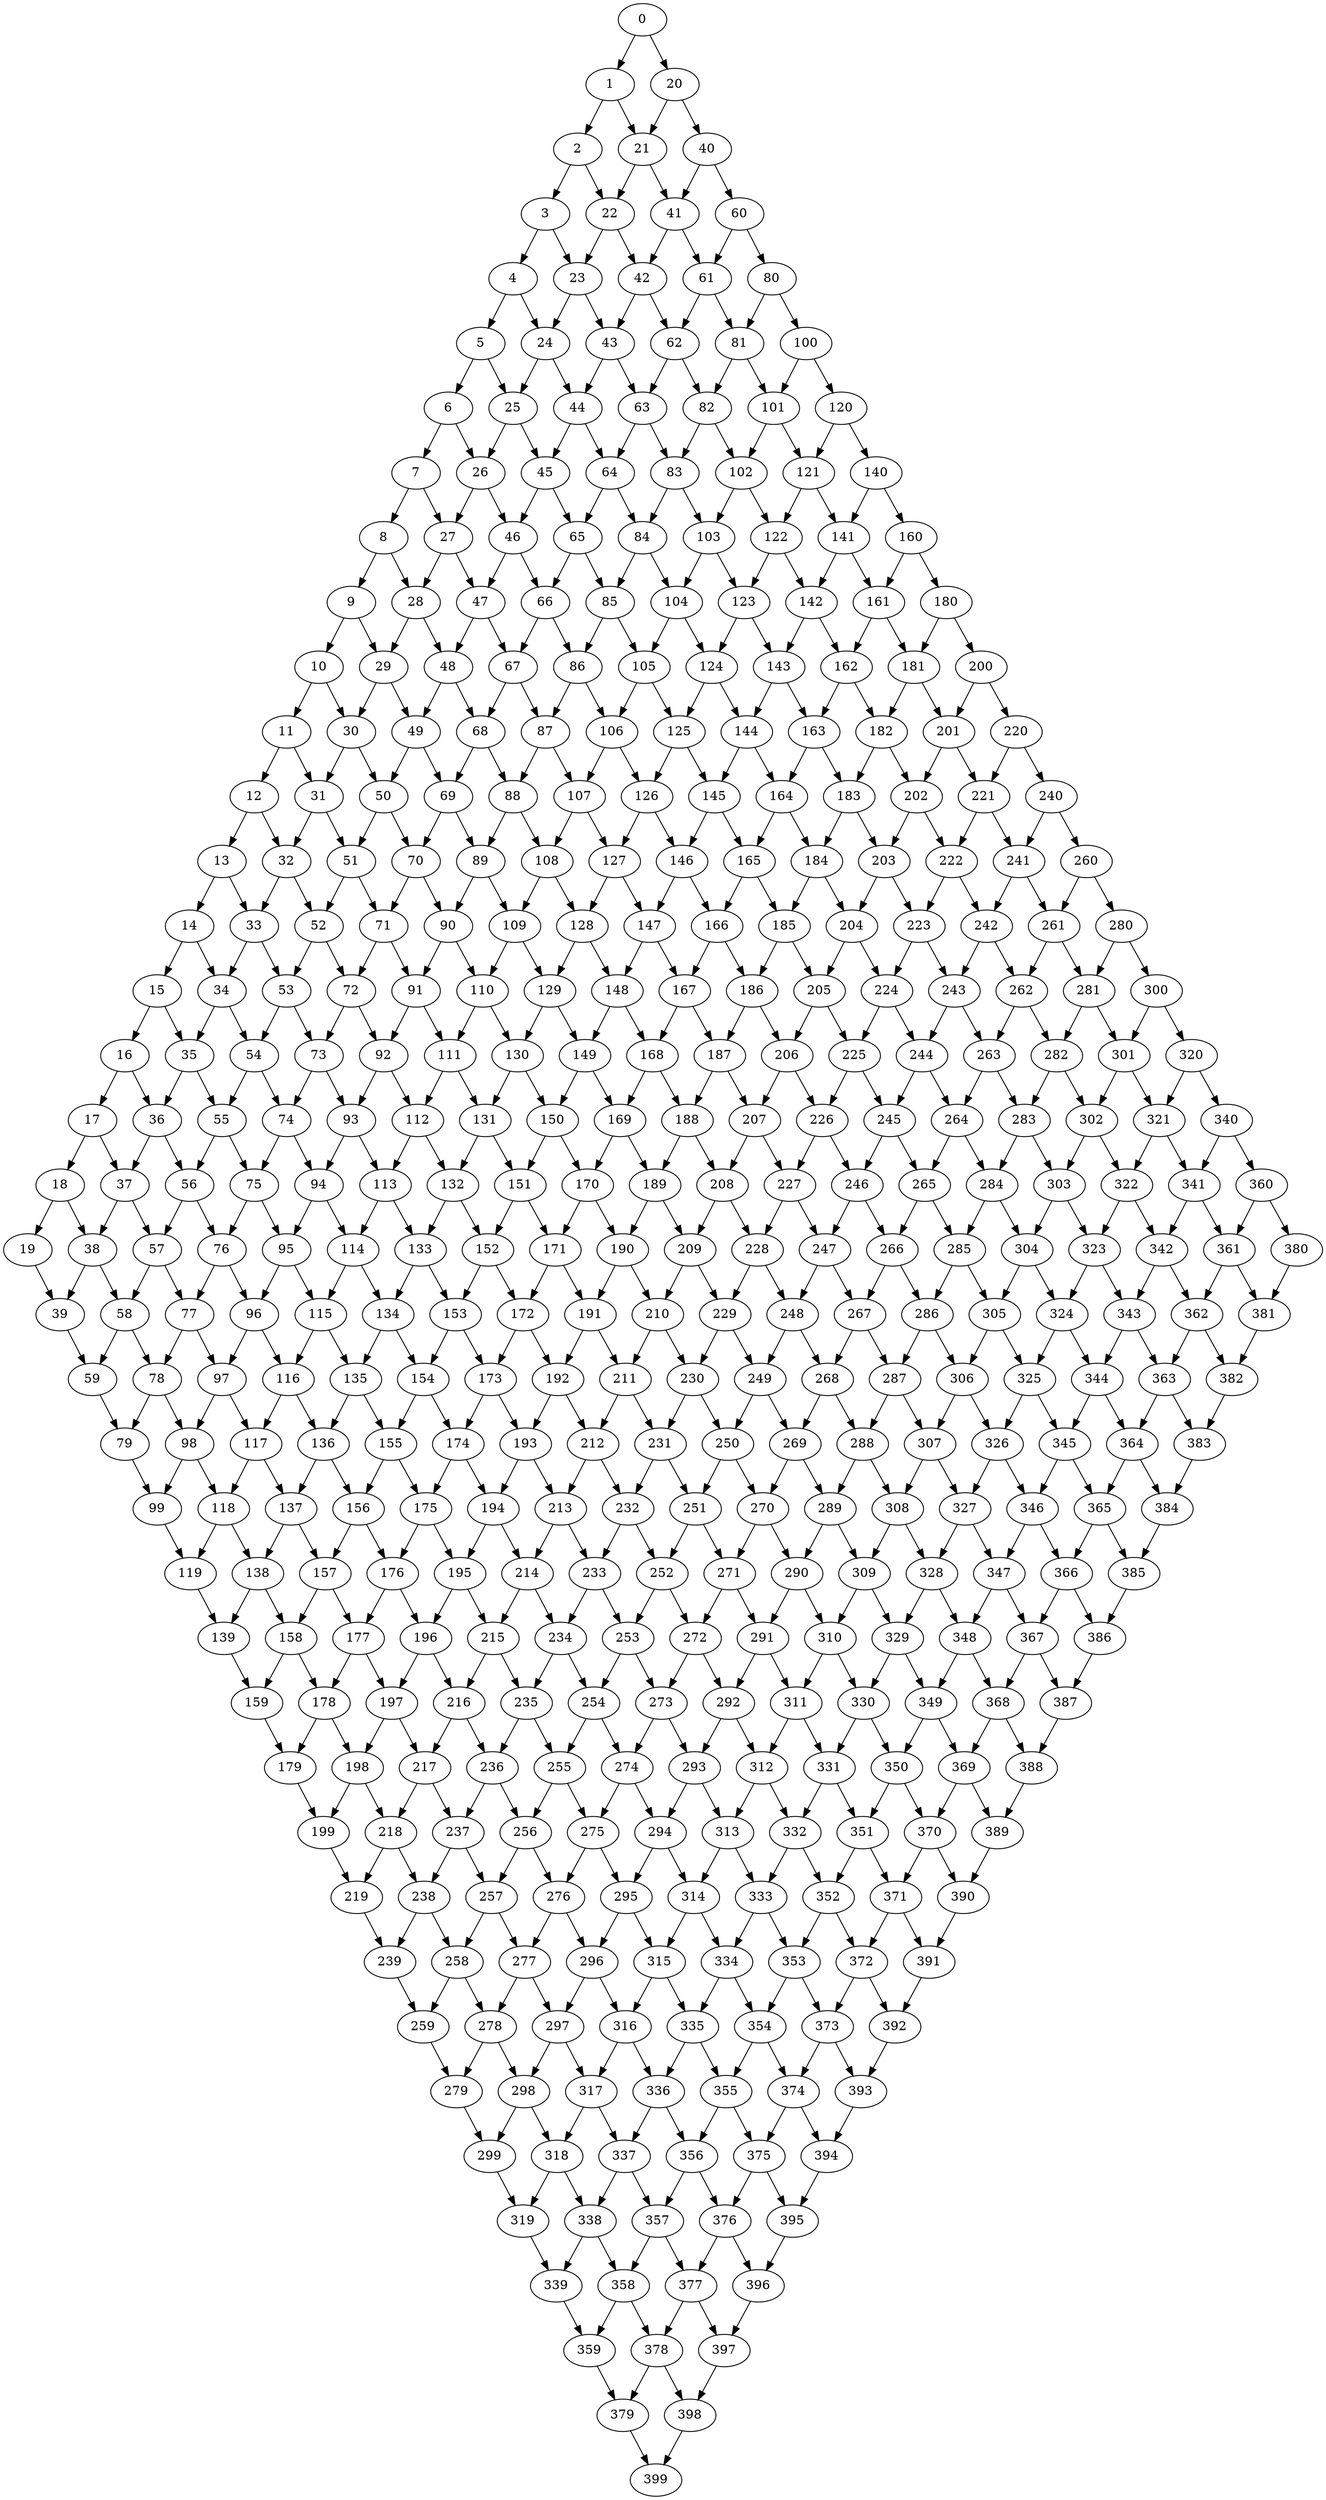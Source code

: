 digraph {0 -> 1[Label=8];
0 -> 20[Label=1];
1 -> 2[Label=10];
1 -> 21[Label=2];
2 -> 3[Label=4];
2 -> 22[Label=3];
3 -> 4[Label=1];
3 -> 23[Label=10];
4 -> 5[Label=7];
4 -> 24[Label=10];
5 -> 6[Label=6];
5 -> 25[Label=7];
6 -> 7[Label=1];
6 -> 26[Label=8];
7 -> 8[Label=4];
7 -> 27[Label=9];
8 -> 9[Label=9];
8 -> 28[Label=8];
9 -> 10[Label=6];
9 -> 29[Label=8];
10 -> 11[Label=9];
10 -> 30[Label=8];
11 -> 12[Label=4];
11 -> 31[Label=10];
12 -> 13[Label=3];
12 -> 32[Label=9];
13 -> 14[Label=9];
13 -> 33[Label=3];
14 -> 15[Label=5];
14 -> 34[Label=2];
15 -> 16[Label=8];
15 -> 35[Label=3];
16 -> 17[Label=2];
16 -> 36[Label=10];
17 -> 18[Label=5];
17 -> 37[Label=10];
18 -> 19[Label=4];
18 -> 38[Label=2];
19 -> 39[Label=9];
20 -> 21[Label=2];
20 -> 40[Label=7];
21 -> 22[Label=3];
21 -> 41[Label=4];
22 -> 23[Label=10];
22 -> 42[Label=6];
23 -> 24[Label=3];
23 -> 43[Label=7];
24 -> 25[Label=7];
24 -> 44[Label=8];
25 -> 26[Label=9];
25 -> 45[Label=4];
26 -> 27[Label=2];
26 -> 46[Label=4];
27 -> 28[Label=10];
27 -> 47[Label=2];
28 -> 29[Label=2];
28 -> 48[Label=6];
29 -> 30[Label=8];
29 -> 49[Label=5];
30 -> 31[Label=10];
30 -> 50[Label=8];
31 -> 32[Label=10];
31 -> 51[Label=7];
32 -> 33[Label=2];
32 -> 52[Label=2];
33 -> 34[Label=6];
33 -> 53[Label=8];
34 -> 35[Label=2];
34 -> 54[Label=7];
35 -> 36[Label=4];
35 -> 55[Label=3];
36 -> 37[Label=7];
36 -> 56[Label=2];
37 -> 38[Label=5];
37 -> 57[Label=7];
38 -> 39[Label=7];
38 -> 58[Label=2];
39 -> 59[Label=4];
40 -> 41[Label=9];
40 -> 60[Label=6];
41 -> 42[Label=7];
41 -> 61[Label=6];
42 -> 43[Label=3];
42 -> 62[Label=2];
43 -> 44[Label=2];
43 -> 63[Label=4];
44 -> 45[Label=7];
44 -> 64[Label=3];
45 -> 46[Label=2];
45 -> 65[Label=1];
46 -> 47[Label=6];
46 -> 66[Label=10];
47 -> 48[Label=4];
47 -> 67[Label=3];
48 -> 49[Label=9];
48 -> 68[Label=1];
49 -> 50[Label=5];
49 -> 69[Label=9];
50 -> 51[Label=3];
50 -> 70[Label=3];
51 -> 52[Label=2];
51 -> 71[Label=3];
52 -> 53[Label=10];
52 -> 72[Label=1];
53 -> 54[Label=10];
53 -> 73[Label=9];
54 -> 55[Label=5];
54 -> 74[Label=3];
55 -> 56[Label=9];
55 -> 75[Label=6];
56 -> 57[Label=8];
56 -> 76[Label=4];
57 -> 58[Label=6];
57 -> 77[Label=4];
58 -> 59[Label=7];
58 -> 78[Label=3];
59 -> 79[Label=9];
60 -> 61[Label=8];
60 -> 80[Label=9];
61 -> 62[Label=1];
61 -> 81[Label=3];
62 -> 63[Label=1];
62 -> 82[Label=4];
63 -> 64[Label=10];
63 -> 83[Label=2];
64 -> 65[Label=6];
64 -> 84[Label=9];
65 -> 66[Label=9];
65 -> 85[Label=8];
66 -> 67[Label=2];
66 -> 86[Label=9];
67 -> 68[Label=9];
67 -> 87[Label=1];
68 -> 69[Label=9];
68 -> 88[Label=1];
69 -> 70[Label=2];
69 -> 89[Label=2];
70 -> 71[Label=6];
70 -> 90[Label=4];
71 -> 72[Label=8];
71 -> 91[Label=1];
72 -> 73[Label=6];
72 -> 92[Label=1];
73 -> 74[Label=2];
73 -> 93[Label=6];
74 -> 75[Label=2];
74 -> 94[Label=5];
75 -> 76[Label=6];
75 -> 95[Label=10];
76 -> 77[Label=10];
76 -> 96[Label=5];
77 -> 78[Label=3];
77 -> 97[Label=10];
78 -> 79[Label=7];
78 -> 98[Label=9];
79 -> 99[Label=2];
80 -> 81[Label=3];
80 -> 100[Label=5];
81 -> 82[Label=2];
81 -> 101[Label=3];
82 -> 83[Label=7];
82 -> 102[Label=7];
83 -> 84[Label=9];
83 -> 103[Label=7];
84 -> 85[Label=4];
84 -> 104[Label=9];
85 -> 86[Label=8];
85 -> 105[Label=7];
86 -> 87[Label=3];
86 -> 106[Label=4];
87 -> 88[Label=8];
87 -> 107[Label=3];
88 -> 89[Label=5];
88 -> 108[Label=1];
89 -> 90[Label=1];
89 -> 109[Label=10];
90 -> 91[Label=6];
90 -> 110[Label=5];
91 -> 92[Label=7];
91 -> 111[Label=9];
92 -> 93[Label=4];
92 -> 112[Label=8];
93 -> 94[Label=10];
93 -> 113[Label=8];
94 -> 95[Label=6];
94 -> 114[Label=3];
95 -> 96[Label=4];
95 -> 115[Label=3];
96 -> 97[Label=4];
96 -> 116[Label=7];
97 -> 98[Label=1];
97 -> 117[Label=9];
98 -> 99[Label=3];
98 -> 118[Label=7];
99 -> 119[Label=10];
100 -> 101[Label=4];
100 -> 120[Label=8];
101 -> 102[Label=8];
101 -> 121[Label=8];
102 -> 103[Label=9];
102 -> 122[Label=3];
103 -> 104[Label=9];
103 -> 123[Label=3];
104 -> 105[Label=1];
104 -> 124[Label=5];
105 -> 106[Label=2];
105 -> 125[Label=3];
106 -> 107[Label=3];
106 -> 126[Label=10];
107 -> 108[Label=4];
107 -> 127[Label=8];
108 -> 109[Label=7];
108 -> 128[Label=5];
109 -> 110[Label=9];
109 -> 129[Label=5];
110 -> 111[Label=4];
110 -> 130[Label=9];
111 -> 112[Label=7];
111 -> 131[Label=7];
112 -> 113[Label=7];
112 -> 132[Label=6];
113 -> 114[Label=2];
113 -> 133[Label=2];
114 -> 115[Label=9];
114 -> 134[Label=1];
115 -> 116[Label=1];
115 -> 135[Label=3];
116 -> 117[Label=2];
116 -> 136[Label=7];
117 -> 118[Label=1];
117 -> 137[Label=10];
118 -> 119[Label=5];
118 -> 138[Label=7];
119 -> 139[Label=8];
120 -> 121[Label=7];
120 -> 140[Label=7];
121 -> 122[Label=5];
121 -> 141[Label=1];
122 -> 123[Label=1];
122 -> 142[Label=1];
123 -> 124[Label=4];
123 -> 143[Label=3];
124 -> 125[Label=5];
124 -> 144[Label=9];
125 -> 126[Label=1];
125 -> 145[Label=9];
126 -> 127[Label=5];
126 -> 146[Label=4];
127 -> 128[Label=9];
127 -> 147[Label=6];
128 -> 129[Label=2];
128 -> 148[Label=5];
129 -> 130[Label=5];
129 -> 149[Label=9];
130 -> 131[Label=5];
130 -> 150[Label=7];
131 -> 132[Label=9];
131 -> 151[Label=10];
132 -> 133[Label=5];
132 -> 152[Label=8];
133 -> 134[Label=6];
133 -> 153[Label=2];
134 -> 135[Label=1];
134 -> 154[Label=4];
135 -> 136[Label=6];
135 -> 155[Label=8];
136 -> 137[Label=9];
136 -> 156[Label=8];
137 -> 138[Label=1];
137 -> 157[Label=9];
138 -> 139[Label=9];
138 -> 158[Label=6];
139 -> 159[Label=7];
140 -> 141[Label=7];
140 -> 160[Label=8];
141 -> 142[Label=3];
141 -> 161[Label=5];
142 -> 143[Label=8];
142 -> 162[Label=7];
143 -> 144[Label=2];
143 -> 163[Label=1];
144 -> 145[Label=6];
144 -> 164[Label=1];
145 -> 146[Label=9];
145 -> 165[Label=3];
146 -> 147[Label=7];
146 -> 166[Label=7];
147 -> 148[Label=1];
147 -> 167[Label=7];
148 -> 149[Label=5];
148 -> 168[Label=3];
149 -> 150[Label=8];
149 -> 169[Label=2];
150 -> 151[Label=7];
150 -> 170[Label=7];
151 -> 152[Label=3];
151 -> 171[Label=9];
152 -> 153[Label=7];
152 -> 172[Label=4];
153 -> 154[Label=6];
153 -> 173[Label=4];
154 -> 155[Label=8];
154 -> 174[Label=10];
155 -> 156[Label=10];
155 -> 175[Label=6];
156 -> 157[Label=5];
156 -> 176[Label=1];
157 -> 158[Label=1];
157 -> 177[Label=6];
158 -> 159[Label=1];
158 -> 178[Label=5];
159 -> 179[Label=1];
160 -> 161[Label=4];
160 -> 180[Label=1];
161 -> 162[Label=5];
161 -> 181[Label=10];
162 -> 163[Label=10];
162 -> 182[Label=4];
163 -> 164[Label=7];
163 -> 183[Label=5];
164 -> 165[Label=6];
164 -> 184[Label=10];
165 -> 166[Label=1];
165 -> 185[Label=3];
166 -> 167[Label=10];
166 -> 186[Label=9];
167 -> 168[Label=3];
167 -> 187[Label=8];
168 -> 169[Label=3];
168 -> 188[Label=1];
169 -> 170[Label=9];
169 -> 189[Label=2];
170 -> 171[Label=8];
170 -> 190[Label=7];
171 -> 172[Label=3];
171 -> 191[Label=1];
172 -> 173[Label=8];
172 -> 192[Label=10];
173 -> 174[Label=6];
173 -> 193[Label=3];
174 -> 175[Label=9];
174 -> 194[Label=2];
175 -> 176[Label=9];
175 -> 195[Label=3];
176 -> 177[Label=9];
176 -> 196[Label=5];
177 -> 178[Label=4];
177 -> 197[Label=2];
178 -> 179[Label=9];
178 -> 198[Label=3];
179 -> 199[Label=10];
180 -> 181[Label=8];
180 -> 200[Label=10];
181 -> 182[Label=2];
181 -> 201[Label=5];
182 -> 183[Label=2];
182 -> 202[Label=7];
183 -> 184[Label=10];
183 -> 203[Label=1];
184 -> 185[Label=2];
184 -> 204[Label=6];
185 -> 186[Label=1];
185 -> 205[Label=1];
186 -> 187[Label=2];
186 -> 206[Label=7];
187 -> 188[Label=7];
187 -> 207[Label=3];
188 -> 189[Label=9];
188 -> 208[Label=5];
189 -> 190[Label=8];
189 -> 209[Label=4];
190 -> 191[Label=1];
190 -> 210[Label=6];
191 -> 192[Label=5];
191 -> 211[Label=10];
192 -> 193[Label=6];
192 -> 212[Label=2];
193 -> 194[Label=7];
193 -> 213[Label=1];
194 -> 195[Label=6];
194 -> 214[Label=7];
195 -> 196[Label=4];
195 -> 215[Label=4];
196 -> 197[Label=2];
196 -> 216[Label=3];
197 -> 198[Label=2];
197 -> 217[Label=8];
198 -> 199[Label=6];
198 -> 218[Label=6];
199 -> 219[Label=10];
200 -> 201[Label=5];
200 -> 220[Label=3];
201 -> 202[Label=9];
201 -> 221[Label=4];
202 -> 203[Label=2];
202 -> 222[Label=5];
203 -> 204[Label=4];
203 -> 223[Label=1];
204 -> 205[Label=7];
204 -> 224[Label=10];
205 -> 206[Label=1];
205 -> 225[Label=6];
206 -> 207[Label=6];
206 -> 226[Label=5];
207 -> 208[Label=7];
207 -> 227[Label=2];
208 -> 209[Label=8];
208 -> 228[Label=10];
209 -> 210[Label=9];
209 -> 229[Label=7];
210 -> 211[Label=9];
210 -> 230[Label=4];
211 -> 212[Label=10];
211 -> 231[Label=1];
212 -> 213[Label=6];
212 -> 232[Label=1];
213 -> 214[Label=10];
213 -> 233[Label=9];
214 -> 215[Label=8];
214 -> 234[Label=10];
215 -> 216[Label=8];
215 -> 235[Label=3];
216 -> 217[Label=7];
216 -> 236[Label=6];
217 -> 218[Label=1];
217 -> 237[Label=6];
218 -> 219[Label=2];
218 -> 238[Label=6];
219 -> 239[Label=10];
220 -> 221[Label=6];
220 -> 240[Label=5];
221 -> 222[Label=8];
221 -> 241[Label=8];
222 -> 223[Label=8];
222 -> 242[Label=10];
223 -> 224[Label=7];
223 -> 243[Label=5];
224 -> 225[Label=7];
224 -> 244[Label=7];
225 -> 226[Label=2];
225 -> 245[Label=3];
226 -> 227[Label=1];
226 -> 246[Label=4];
227 -> 228[Label=1];
227 -> 247[Label=4];
228 -> 229[Label=2];
228 -> 248[Label=10];
229 -> 230[Label=2];
229 -> 249[Label=4];
230 -> 231[Label=9];
230 -> 250[Label=9];
231 -> 232[Label=9];
231 -> 251[Label=4];
232 -> 233[Label=6];
232 -> 252[Label=7];
233 -> 234[Label=6];
233 -> 253[Label=10];
234 -> 235[Label=9];
234 -> 254[Label=2];
235 -> 236[Label=5];
235 -> 255[Label=7];
236 -> 237[Label=9];
236 -> 256[Label=4];
237 -> 238[Label=5];
237 -> 257[Label=3];
238 -> 239[Label=3];
238 -> 258[Label=9];
239 -> 259[Label=8];
240 -> 241[Label=1];
240 -> 260[Label=1];
241 -> 242[Label=5];
241 -> 261[Label=5];
242 -> 243[Label=2];
242 -> 262[Label=6];
243 -> 244[Label=3];
243 -> 263[Label=5];
244 -> 245[Label=6];
244 -> 264[Label=6];
245 -> 246[Label=5];
245 -> 265[Label=6];
246 -> 247[Label=6];
246 -> 266[Label=5];
247 -> 248[Label=2];
247 -> 267[Label=6];
248 -> 249[Label=5];
248 -> 268[Label=4];
249 -> 250[Label=7];
249 -> 269[Label=7];
250 -> 251[Label=10];
250 -> 270[Label=3];
251 -> 252[Label=2];
251 -> 271[Label=3];
252 -> 253[Label=5];
252 -> 272[Label=6];
253 -> 254[Label=3];
253 -> 273[Label=1];
254 -> 255[Label=2];
254 -> 274[Label=3];
255 -> 256[Label=2];
255 -> 275[Label=5];
256 -> 257[Label=9];
256 -> 276[Label=3];
257 -> 258[Label=7];
257 -> 277[Label=8];
258 -> 259[Label=7];
258 -> 278[Label=10];
259 -> 279[Label=7];
260 -> 261[Label=9];
260 -> 280[Label=5];
261 -> 262[Label=1];
261 -> 281[Label=7];
262 -> 263[Label=6];
262 -> 282[Label=2];
263 -> 264[Label=7];
263 -> 283[Label=7];
264 -> 265[Label=7];
264 -> 284[Label=1];
265 -> 266[Label=9];
265 -> 285[Label=1];
266 -> 267[Label=5];
266 -> 286[Label=7];
267 -> 268[Label=3];
267 -> 287[Label=10];
268 -> 269[Label=2];
268 -> 288[Label=9];
269 -> 270[Label=2];
269 -> 289[Label=6];
270 -> 271[Label=1];
270 -> 290[Label=6];
271 -> 272[Label=7];
271 -> 291[Label=7];
272 -> 273[Label=3];
272 -> 292[Label=1];
273 -> 274[Label=7];
273 -> 293[Label=7];
274 -> 275[Label=3];
274 -> 294[Label=3];
275 -> 276[Label=8];
275 -> 295[Label=4];
276 -> 277[Label=3];
276 -> 296[Label=7];
277 -> 278[Label=6];
277 -> 297[Label=5];
278 -> 279[Label=10];
278 -> 298[Label=8];
279 -> 299[Label=5];
280 -> 281[Label=3];
280 -> 300[Label=5];
281 -> 282[Label=6];
281 -> 301[Label=3];
282 -> 283[Label=9];
282 -> 302[Label=10];
283 -> 284[Label=10];
283 -> 303[Label=9];
284 -> 285[Label=9];
284 -> 304[Label=5];
285 -> 286[Label=8];
285 -> 305[Label=3];
286 -> 287[Label=3];
286 -> 306[Label=6];
287 -> 288[Label=8];
287 -> 307[Label=8];
288 -> 289[Label=10];
288 -> 308[Label=7];
289 -> 290[Label=6];
289 -> 309[Label=1];
290 -> 291[Label=5];
290 -> 310[Label=6];
291 -> 292[Label=9];
291 -> 311[Label=2];
292 -> 293[Label=9];
292 -> 312[Label=3];
293 -> 294[Label=2];
293 -> 313[Label=4];
294 -> 295[Label=8];
294 -> 314[Label=8];
295 -> 296[Label=5];
295 -> 315[Label=2];
296 -> 297[Label=8];
296 -> 316[Label=5];
297 -> 298[Label=7];
297 -> 317[Label=3];
298 -> 299[Label=1];
298 -> 318[Label=10];
299 -> 319[Label=3];
300 -> 301[Label=8];
300 -> 320[Label=2];
301 -> 302[Label=6];
301 -> 321[Label=3];
302 -> 303[Label=3];
302 -> 322[Label=6];
303 -> 304[Label=7];
303 -> 323[Label=1];
304 -> 305[Label=1];
304 -> 324[Label=1];
305 -> 306[Label=6];
305 -> 325[Label=10];
306 -> 307[Label=6];
306 -> 326[Label=2];
307 -> 308[Label=6];
307 -> 327[Label=5];
308 -> 309[Label=10];
308 -> 328[Label=9];
309 -> 310[Label=4];
309 -> 329[Label=1];
310 -> 311[Label=3];
310 -> 330[Label=3];
311 -> 312[Label=9];
311 -> 331[Label=8];
312 -> 313[Label=3];
312 -> 332[Label=10];
313 -> 314[Label=10];
313 -> 333[Label=8];
314 -> 315[Label=2];
314 -> 334[Label=3];
315 -> 316[Label=1];
315 -> 335[Label=8];
316 -> 317[Label=6];
316 -> 336[Label=4];
317 -> 318[Label=3];
317 -> 337[Label=2];
318 -> 319[Label=4];
318 -> 338[Label=7];
319 -> 339[Label=9];
320 -> 321[Label=2];
320 -> 340[Label=6];
321 -> 322[Label=3];
321 -> 341[Label=8];
322 -> 323[Label=1];
322 -> 342[Label=2];
323 -> 324[Label=3];
323 -> 343[Label=9];
324 -> 325[Label=8];
324 -> 344[Label=7];
325 -> 326[Label=8];
325 -> 345[Label=7];
326 -> 327[Label=3];
326 -> 346[Label=3];
327 -> 328[Label=7];
327 -> 347[Label=1];
328 -> 329[Label=10];
328 -> 348[Label=3];
329 -> 330[Label=2];
329 -> 349[Label=7];
330 -> 331[Label=8];
330 -> 350[Label=7];
331 -> 332[Label=9];
331 -> 351[Label=1];
332 -> 333[Label=5];
332 -> 352[Label=8];
333 -> 334[Label=10];
333 -> 353[Label=10];
334 -> 335[Label=3];
334 -> 354[Label=2];
335 -> 336[Label=4];
335 -> 355[Label=10];
336 -> 337[Label=3];
336 -> 356[Label=9];
337 -> 338[Label=2];
337 -> 357[Label=8];
338 -> 339[Label=6];
338 -> 358[Label=1];
339 -> 359[Label=1];
340 -> 341[Label=5];
340 -> 360[Label=3];
341 -> 342[Label=3];
341 -> 361[Label=3];
342 -> 343[Label=1];
342 -> 362[Label=3];
343 -> 344[Label=5];
343 -> 363[Label=6];
344 -> 345[Label=4];
344 -> 364[Label=8];
345 -> 346[Label=1];
345 -> 365[Label=8];
346 -> 347[Label=7];
346 -> 366[Label=3];
347 -> 348[Label=6];
347 -> 367[Label=8];
348 -> 349[Label=6];
348 -> 368[Label=6];
349 -> 350[Label=3];
349 -> 369[Label=10];
350 -> 351[Label=6];
350 -> 370[Label=9];
351 -> 352[Label=8];
351 -> 371[Label=7];
352 -> 353[Label=3];
352 -> 372[Label=5];
353 -> 354[Label=9];
353 -> 373[Label=10];
354 -> 355[Label=8];
354 -> 374[Label=6];
355 -> 356[Label=8];
355 -> 375[Label=10];
356 -> 357[Label=7];
356 -> 376[Label=9];
357 -> 358[Label=8];
357 -> 377[Label=7];
358 -> 359[Label=4];
358 -> 378[Label=3];
359 -> 379[Label=10];
360 -> 361[Label=3];
360 -> 380[Label=10];
361 -> 362[Label=5];
361 -> 381[Label=8];
362 -> 363[Label=9];
362 -> 382[Label=1];
363 -> 364[Label=4];
363 -> 383[Label=9];
364 -> 365[Label=5];
364 -> 384[Label=4];
365 -> 366[Label=7];
365 -> 385[Label=3];
366 -> 367[Label=9];
366 -> 386[Label=4];
367 -> 368[Label=9];
367 -> 387[Label=8];
368 -> 369[Label=2];
368 -> 388[Label=9];
369 -> 370[Label=5];
369 -> 389[Label=4];
370 -> 371[Label=8];
370 -> 390[Label=3];
371 -> 372[Label=2];
371 -> 391[Label=4];
372 -> 373[Label=9];
372 -> 392[Label=1];
373 -> 374[Label=5];
373 -> 393[Label=10];
374 -> 375[Label=1];
374 -> 394[Label=8];
375 -> 376[Label=7];
375 -> 395[Label=8];
376 -> 377[Label=8];
376 -> 396[Label=6];
377 -> 378[Label=4];
377 -> 397[Label=7];
378 -> 379[Label=7];
378 -> 398[Label=9];
379 -> 399[Label=3];
380 -> 381[Label=5];
381 -> 382[Label=10];
382 -> 383[Label=3];
383 -> 384[Label=5];
384 -> 385[Label=10];
385 -> 386[Label=1];
386 -> 387[Label=5];
387 -> 388[Label=1];
388 -> 389[Label=4];
389 -> 390[Label=4];
390 -> 391[Label=6];
391 -> 392[Label=5];
392 -> 393[Label=8];
393 -> 394[Label=5];
394 -> 395[Label=8];
395 -> 396[Label=3];
396 -> 397[Label=5];
397 -> 398[Label=2];
398 -> 399[Label=10];
}